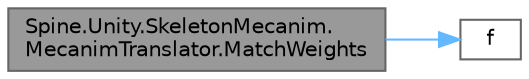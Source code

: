 digraph "Spine.Unity.SkeletonMecanim.MecanimTranslator.MatchWeights"
{
 // LATEX_PDF_SIZE
  bgcolor="transparent";
  edge [fontname=Helvetica,fontsize=10,labelfontname=Helvetica,labelfontsize=10];
  node [fontname=Helvetica,fontsize=10,shape=box,height=0.2,width=0.4];
  rankdir="LR";
  Node1 [id="Node000001",label="Spine.Unity.SkeletonMecanim.\lMecanimTranslator.MatchWeights",height=0.2,width=0.4,color="gray40", fillcolor="grey60", style="filled", fontcolor="black",tooltip="Resolve matching weights from Unity's absolute weights A*w1 + B*w2 + C*w3 to Spine's lerp(lerp(A,..."];
  Node1 -> Node2 [id="edge1_Node000001_Node000002",color="steelblue1",style="solid",tooltip=" "];
  Node2 [id="Node000002",label="f",height=0.2,width=0.4,color="grey40", fillcolor="white", style="filled",URL="$cxx11__tensor__map_8cpp.html#a7f507fea02198f6cb81c86640c7b1a4e",tooltip=" "];
}
